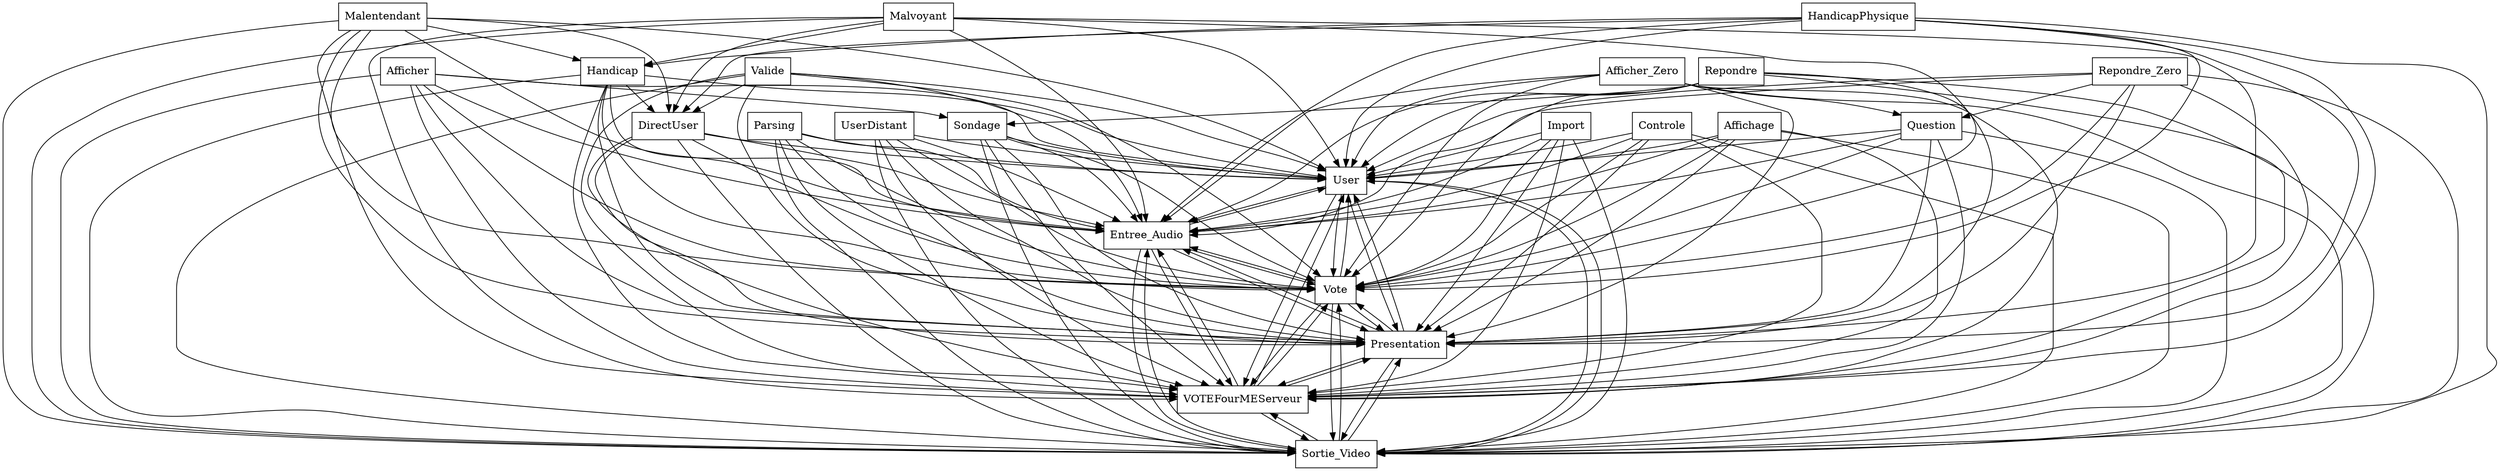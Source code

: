 digraph{
graph [rankdir=TB];
node [shape=box];
edge [arrowhead=normal];
0[label="User",]
1[label="Malvoyant",]
2[label="Import",]
3[label="Sondage",]
4[label="Afficher",]
5[label="UserDistant",]
6[label="Handicap",]
7[label="Parsing",]
8[label="Entree_Audio",]
9[label="Sortie_Video",]
10[label="Malentendant",]
11[label="VOTEFourMEServeur",]
12[label="Afficher_Zero",]
13[label="DirectUser",]
14[label="Presentation",]
15[label="Question",]
16[label="Repondre",]
17[label="Vote",]
18[label="HandicapPhysique",]
19[label="Valide",]
20[label="Repondre_Zero",]
21[label="Controle",]
22[label="Affichage",]
0->8[label="",]
0->9[label="",]
0->11[label="",]
0->14[label="",]
0->17[label="",]
1->0[label="",]
1->6[label="",]
1->8[label="",]
1->9[label="",]
1->11[label="",]
1->13[label="",]
1->14[label="",]
1->17[label="",]
2->0[label="",]
2->8[label="",]
2->9[label="",]
2->11[label="",]
2->14[label="",]
2->17[label="",]
3->0[label="",]
3->8[label="",]
3->9[label="",]
3->11[label="",]
3->14[label="",]
3->17[label="",]
4->0[label="",]
4->3[label="",]
4->8[label="",]
4->9[label="",]
4->11[label="",]
4->14[label="",]
4->17[label="",]
5->0[label="",]
5->8[label="",]
5->9[label="",]
5->11[label="",]
5->14[label="",]
5->17[label="",]
6->0[label="",]
6->8[label="",]
6->9[label="",]
6->11[label="",]
6->13[label="",]
6->14[label="",]
6->17[label="",]
7->0[label="",]
7->8[label="",]
7->9[label="",]
7->11[label="",]
7->14[label="",]
7->17[label="",]
8->0[label="",]
8->9[label="",]
8->11[label="",]
8->14[label="",]
8->17[label="",]
9->0[label="",]
9->8[label="",]
9->11[label="",]
9->14[label="",]
9->17[label="",]
10->0[label="",]
10->6[label="",]
10->8[label="",]
10->9[label="",]
10->11[label="",]
10->13[label="",]
10->14[label="",]
10->17[label="",]
11->0[label="",]
11->8[label="",]
11->9[label="",]
11->14[label="",]
11->17[label="",]
12->0[label="",]
12->8[label="",]
12->9[label="",]
12->11[label="",]
12->14[label="",]
12->15[label="",]
12->17[label="",]
13->0[label="",]
13->8[label="",]
13->9[label="",]
13->11[label="",]
13->14[label="",]
13->17[label="",]
14->0[label="",]
14->8[label="",]
14->9[label="",]
14->11[label="",]
14->17[label="",]
15->0[label="",]
15->8[label="",]
15->9[label="",]
15->11[label="",]
15->14[label="",]
15->17[label="",]
16->0[label="",]
16->3[label="",]
16->8[label="",]
16->9[label="",]
16->11[label="",]
16->14[label="",]
16->17[label="",]
17->0[label="",]
17->8[label="",]
17->9[label="",]
17->11[label="",]
17->14[label="",]
18->0[label="",]
18->6[label="",]
18->8[label="",]
18->9[label="",]
18->11[label="",]
18->13[label="",]
18->14[label="",]
18->17[label="",]
19->0[label="",]
19->8[label="",]
19->9[label="",]
19->11[label="",]
19->13[label="",]
19->14[label="",]
19->17[label="",]
20->0[label="",]
20->8[label="",]
20->9[label="",]
20->11[label="",]
20->14[label="",]
20->15[label="",]
20->17[label="",]
21->0[label="",]
21->8[label="",]
21->9[label="",]
21->11[label="",]
21->14[label="",]
21->17[label="",]
22->0[label="",]
22->8[label="",]
22->9[label="",]
22->11[label="",]
22->14[label="",]
22->17[label="",]
}
